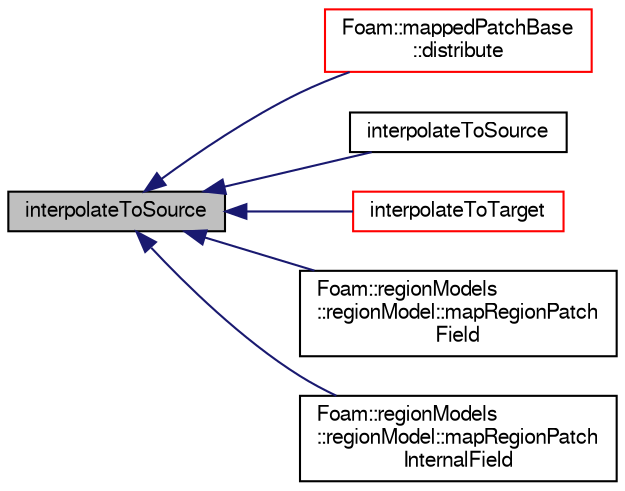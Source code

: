 digraph "interpolateToSource"
{
  bgcolor="transparent";
  edge [fontname="FreeSans",fontsize="10",labelfontname="FreeSans",labelfontsize="10"];
  node [fontname="FreeSans",fontsize="10",shape=record];
  rankdir="LR";
  Node522 [label="interpolateToSource",height=0.2,width=0.4,color="black", fillcolor="grey75", style="filled", fontcolor="black"];
  Node522 -> Node523 [dir="back",color="midnightblue",fontsize="10",style="solid",fontname="FreeSans"];
  Node523 [label="Foam::mappedPatchBase\l::distribute",height=0.2,width=0.4,color="red",URL="$a25094.html#abc1fef854aa7627739504e6f5408dd79",tooltip="Wrapper around map/interpolate data distribution. "];
  Node522 -> Node555 [dir="back",color="midnightblue",fontsize="10",style="solid",fontname="FreeSans"];
  Node555 [label="interpolateToSource",height=0.2,width=0.4,color="black",URL="$a24866.html#acce48babbdd2c292c9d7eca1e7c247a6"];
  Node522 -> Node556 [dir="back",color="midnightblue",fontsize="10",style="solid",fontname="FreeSans"];
  Node556 [label="interpolateToTarget",height=0.2,width=0.4,color="red",URL="$a24866.html#af50afa88b6f02147062bf2415f997828",tooltip="Interpolate from source to target with supplied op. "];
  Node522 -> Node562 [dir="back",color="midnightblue",fontsize="10",style="solid",fontname="FreeSans"];
  Node562 [label="Foam::regionModels\l::regionModel::mapRegionPatch\lField",height=0.2,width=0.4,color="black",URL="$a28998.html#a186dfbfcc8a0970bae2d71cac9c23112"];
  Node522 -> Node539 [dir="back",color="midnightblue",fontsize="10",style="solid",fontname="FreeSans"];
  Node539 [label="Foam::regionModels\l::regionModel::mapRegionPatch\lInternalField",height=0.2,width=0.4,color="black",URL="$a28998.html#a65cb6f14307ecf47f35f1f7e60e8da17"];
}
